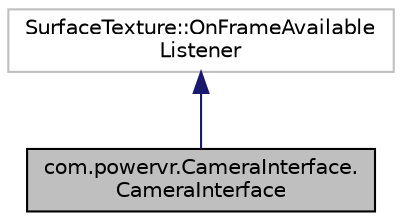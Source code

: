 digraph "com.powervr.CameraInterface.CameraInterface"
{
  edge [fontname="Helvetica",fontsize="10",labelfontname="Helvetica",labelfontsize="10"];
  node [fontname="Helvetica",fontsize="10",shape=record];
  Node1 [label="com.powervr.CameraInterface.\lCameraInterface",height=0.2,width=0.4,color="black", fillcolor="grey75", style="filled", fontcolor="black"];
  Node2 -> Node1 [dir="back",color="midnightblue",fontsize="10",style="solid"];
  Node2 [label="SurfaceTexture::OnFrameAvailable\lListener",height=0.2,width=0.4,color="grey75", fillcolor="white", style="filled"];
}
